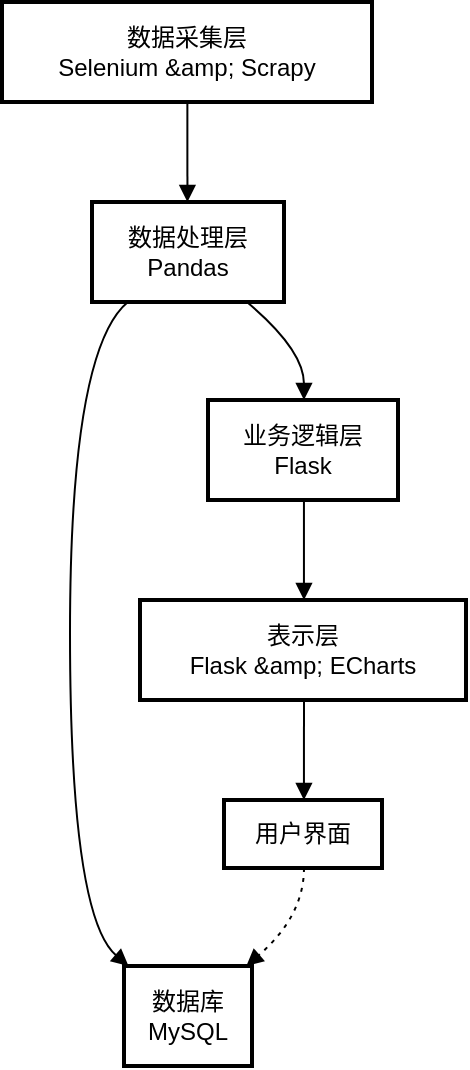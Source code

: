 <mxfile version="24.0.2" type="github">
  <diagram name="第 1 页" id="onNldy-fITMc3NeipK9k">
    <mxGraphModel dx="1221" dy="783" grid="0" gridSize="10" guides="1" tooltips="1" connect="1" arrows="1" fold="1" page="0" pageScale="1" pageWidth="827" pageHeight="1169" math="0" shadow="0">
      <root>
        <mxCell id="0" />
        <mxCell id="1" parent="0" />
        <mxCell id="NR6u-LNorpDsBk_p2_hk-1" value="数据采集层&#xa;Selenium &amp;amp; Scrapy" style="whiteSpace=wrap;strokeWidth=2;" vertex="1" parent="1">
          <mxGeometry x="29" y="20" width="185" height="50" as="geometry" />
        </mxCell>
        <mxCell id="NR6u-LNorpDsBk_p2_hk-2" value="数据处理层&#xa;Pandas" style="whiteSpace=wrap;strokeWidth=2;" vertex="1" parent="1">
          <mxGeometry x="74" y="120" width="96" height="50" as="geometry" />
        </mxCell>
        <mxCell id="NR6u-LNorpDsBk_p2_hk-3" value="业务逻辑层&#xa;Flask" style="whiteSpace=wrap;strokeWidth=2;" vertex="1" parent="1">
          <mxGeometry x="132" y="219" width="95" height="50" as="geometry" />
        </mxCell>
        <mxCell id="NR6u-LNorpDsBk_p2_hk-4" value="表示层&#xa;Flask &amp;amp; ECharts" style="whiteSpace=wrap;strokeWidth=2;" vertex="1" parent="1">
          <mxGeometry x="98" y="319" width="163" height="50" as="geometry" />
        </mxCell>
        <mxCell id="NR6u-LNorpDsBk_p2_hk-5" value="用户界面" style="whiteSpace=wrap;strokeWidth=2;" vertex="1" parent="1">
          <mxGeometry x="140" y="419" width="79" height="34" as="geometry" />
        </mxCell>
        <mxCell id="NR6u-LNorpDsBk_p2_hk-6" value="数据库&#xa;MySQL" style="whiteSpace=wrap;strokeWidth=2;" vertex="1" parent="1">
          <mxGeometry x="90" y="502" width="64" height="50" as="geometry" />
        </mxCell>
        <mxCell id="NR6u-LNorpDsBk_p2_hk-7" value="" style="curved=1;startArrow=none;endArrow=block;exitX=0.501;exitY=0.993;entryX=0.497;entryY=-0.007;rounded=0;" edge="1" parent="1" source="NR6u-LNorpDsBk_p2_hk-1" target="NR6u-LNorpDsBk_p2_hk-2">
          <mxGeometry relative="1" as="geometry">
            <Array as="points" />
          </mxGeometry>
        </mxCell>
        <mxCell id="NR6u-LNorpDsBk_p2_hk-8" value="" style="curved=1;startArrow=none;endArrow=block;exitX=0.799;exitY=0.987;entryX=0.505;entryY=0.007;rounded=0;" edge="1" parent="1" source="NR6u-LNorpDsBk_p2_hk-2" target="NR6u-LNorpDsBk_p2_hk-3">
          <mxGeometry relative="1" as="geometry">
            <Array as="points">
              <mxPoint x="180" y="194" />
            </Array>
          </mxGeometry>
        </mxCell>
        <mxCell id="NR6u-LNorpDsBk_p2_hk-9" value="" style="curved=1;startArrow=none;endArrow=block;exitX=0.505;exitY=1.0;entryX=0.503;entryY=7.629e-8;rounded=0;" edge="1" parent="1" source="NR6u-LNorpDsBk_p2_hk-3" target="NR6u-LNorpDsBk_p2_hk-4">
          <mxGeometry relative="1" as="geometry">
            <Array as="points" />
          </mxGeometry>
        </mxCell>
        <mxCell id="NR6u-LNorpDsBk_p2_hk-10" value="" style="curved=1;startArrow=none;endArrow=block;exitX=0.503;exitY=0.993;entryX=0.506;entryY=-0.01;rounded=0;" edge="1" parent="1" source="NR6u-LNorpDsBk_p2_hk-4" target="NR6u-LNorpDsBk_p2_hk-5">
          <mxGeometry relative="1" as="geometry">
            <Array as="points" />
          </mxGeometry>
        </mxCell>
        <mxCell id="NR6u-LNorpDsBk_p2_hk-11" value="" style="curved=1;startArrow=none;endArrow=block;exitX=0.195;exitY=0.987;entryX=0.042;entryY=0.007;rounded=0;" edge="1" parent="1" source="NR6u-LNorpDsBk_p2_hk-2" target="NR6u-LNorpDsBk_p2_hk-6">
          <mxGeometry relative="1" as="geometry">
            <Array as="points">
              <mxPoint x="63" y="194" />
              <mxPoint x="63" y="477" />
            </Array>
          </mxGeometry>
        </mxCell>
        <mxCell id="NR6u-LNorpDsBk_p2_hk-12" value="" style="curved=1;dashed=1;dashPattern=2 3;startArrow=none;endArrow=block;exitX=0.506;exitY=0.98;entryX=0.949;entryY=0.007;rounded=0;" edge="1" parent="1" source="NR6u-LNorpDsBk_p2_hk-5" target="NR6u-LNorpDsBk_p2_hk-6">
          <mxGeometry relative="1" as="geometry">
            <Array as="points">
              <mxPoint x="180" y="477" />
            </Array>
          </mxGeometry>
        </mxCell>
      </root>
    </mxGraphModel>
  </diagram>
</mxfile>
